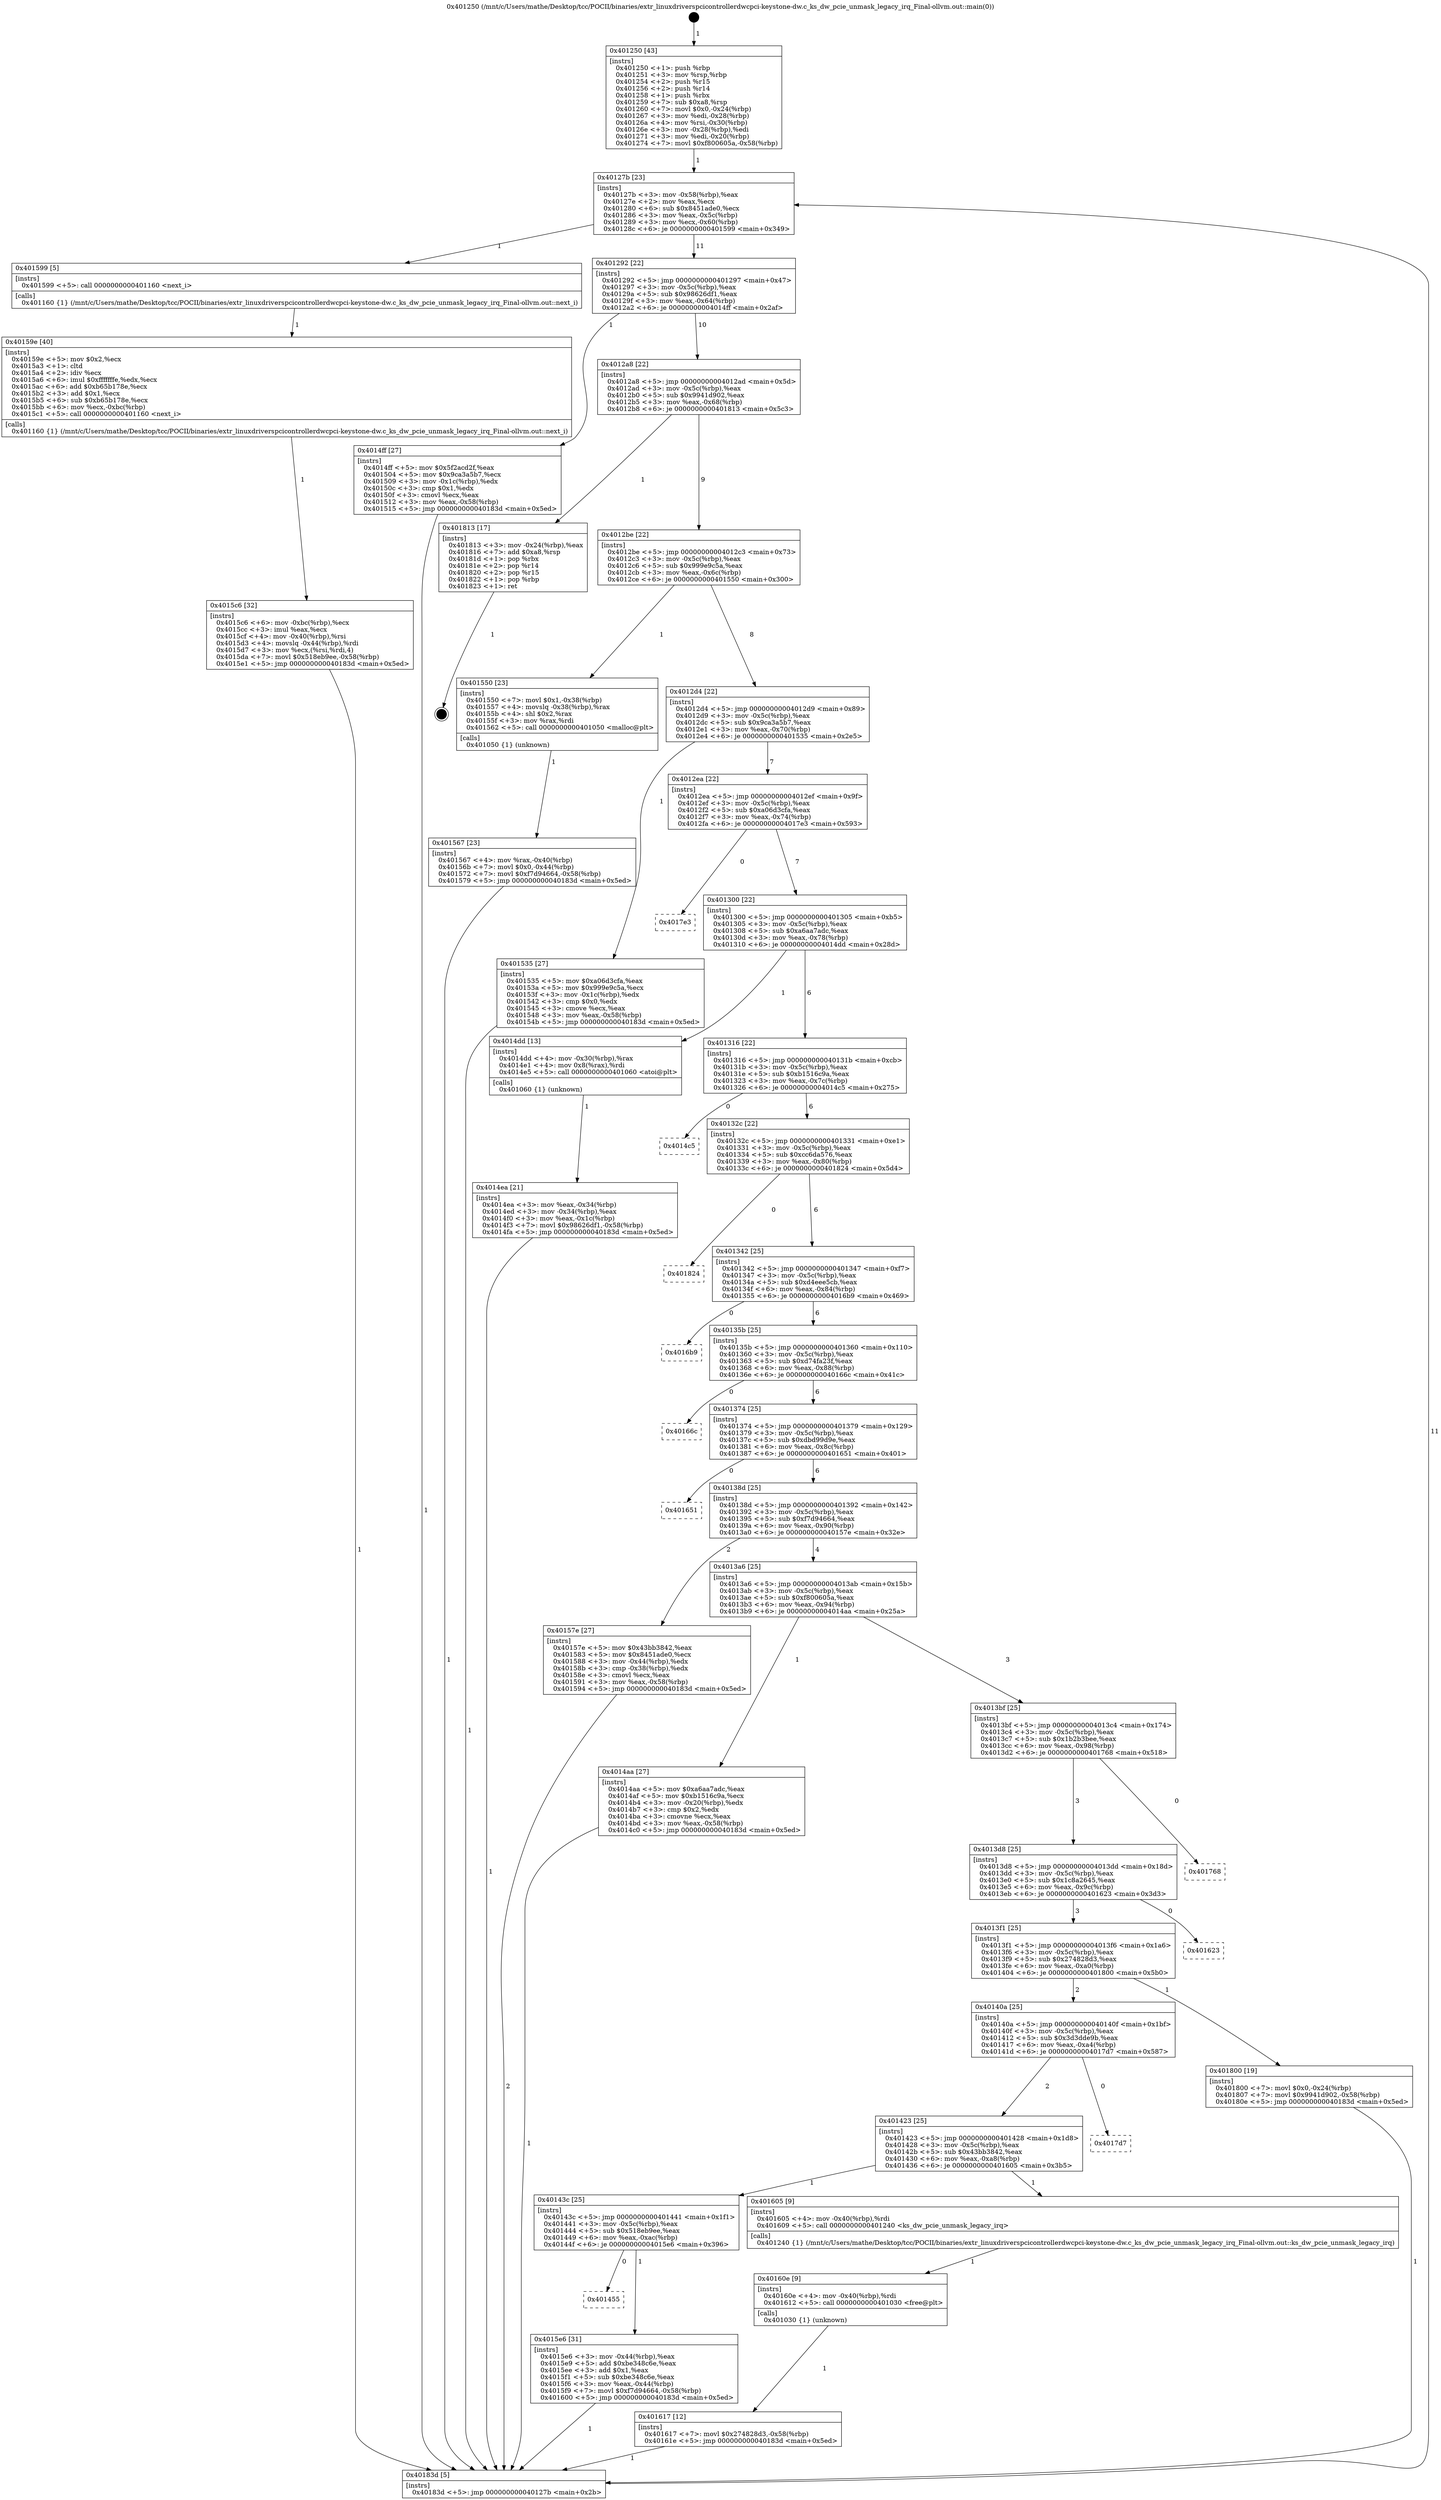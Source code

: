 digraph "0x401250" {
  label = "0x401250 (/mnt/c/Users/mathe/Desktop/tcc/POCII/binaries/extr_linuxdriverspcicontrollerdwcpci-keystone-dw.c_ks_dw_pcie_unmask_legacy_irq_Final-ollvm.out::main(0))"
  labelloc = "t"
  node[shape=record]

  Entry [label="",width=0.3,height=0.3,shape=circle,fillcolor=black,style=filled]
  "0x40127b" [label="{
     0x40127b [23]\l
     | [instrs]\l
     &nbsp;&nbsp;0x40127b \<+3\>: mov -0x58(%rbp),%eax\l
     &nbsp;&nbsp;0x40127e \<+2\>: mov %eax,%ecx\l
     &nbsp;&nbsp;0x401280 \<+6\>: sub $0x8451ade0,%ecx\l
     &nbsp;&nbsp;0x401286 \<+3\>: mov %eax,-0x5c(%rbp)\l
     &nbsp;&nbsp;0x401289 \<+3\>: mov %ecx,-0x60(%rbp)\l
     &nbsp;&nbsp;0x40128c \<+6\>: je 0000000000401599 \<main+0x349\>\l
  }"]
  "0x401599" [label="{
     0x401599 [5]\l
     | [instrs]\l
     &nbsp;&nbsp;0x401599 \<+5\>: call 0000000000401160 \<next_i\>\l
     | [calls]\l
     &nbsp;&nbsp;0x401160 \{1\} (/mnt/c/Users/mathe/Desktop/tcc/POCII/binaries/extr_linuxdriverspcicontrollerdwcpci-keystone-dw.c_ks_dw_pcie_unmask_legacy_irq_Final-ollvm.out::next_i)\l
  }"]
  "0x401292" [label="{
     0x401292 [22]\l
     | [instrs]\l
     &nbsp;&nbsp;0x401292 \<+5\>: jmp 0000000000401297 \<main+0x47\>\l
     &nbsp;&nbsp;0x401297 \<+3\>: mov -0x5c(%rbp),%eax\l
     &nbsp;&nbsp;0x40129a \<+5\>: sub $0x98626df1,%eax\l
     &nbsp;&nbsp;0x40129f \<+3\>: mov %eax,-0x64(%rbp)\l
     &nbsp;&nbsp;0x4012a2 \<+6\>: je 00000000004014ff \<main+0x2af\>\l
  }"]
  Exit [label="",width=0.3,height=0.3,shape=circle,fillcolor=black,style=filled,peripheries=2]
  "0x4014ff" [label="{
     0x4014ff [27]\l
     | [instrs]\l
     &nbsp;&nbsp;0x4014ff \<+5\>: mov $0x5f2acd2f,%eax\l
     &nbsp;&nbsp;0x401504 \<+5\>: mov $0x9ca3a5b7,%ecx\l
     &nbsp;&nbsp;0x401509 \<+3\>: mov -0x1c(%rbp),%edx\l
     &nbsp;&nbsp;0x40150c \<+3\>: cmp $0x1,%edx\l
     &nbsp;&nbsp;0x40150f \<+3\>: cmovl %ecx,%eax\l
     &nbsp;&nbsp;0x401512 \<+3\>: mov %eax,-0x58(%rbp)\l
     &nbsp;&nbsp;0x401515 \<+5\>: jmp 000000000040183d \<main+0x5ed\>\l
  }"]
  "0x4012a8" [label="{
     0x4012a8 [22]\l
     | [instrs]\l
     &nbsp;&nbsp;0x4012a8 \<+5\>: jmp 00000000004012ad \<main+0x5d\>\l
     &nbsp;&nbsp;0x4012ad \<+3\>: mov -0x5c(%rbp),%eax\l
     &nbsp;&nbsp;0x4012b0 \<+5\>: sub $0x9941d902,%eax\l
     &nbsp;&nbsp;0x4012b5 \<+3\>: mov %eax,-0x68(%rbp)\l
     &nbsp;&nbsp;0x4012b8 \<+6\>: je 0000000000401813 \<main+0x5c3\>\l
  }"]
  "0x401617" [label="{
     0x401617 [12]\l
     | [instrs]\l
     &nbsp;&nbsp;0x401617 \<+7\>: movl $0x274828d3,-0x58(%rbp)\l
     &nbsp;&nbsp;0x40161e \<+5\>: jmp 000000000040183d \<main+0x5ed\>\l
  }"]
  "0x401813" [label="{
     0x401813 [17]\l
     | [instrs]\l
     &nbsp;&nbsp;0x401813 \<+3\>: mov -0x24(%rbp),%eax\l
     &nbsp;&nbsp;0x401816 \<+7\>: add $0xa8,%rsp\l
     &nbsp;&nbsp;0x40181d \<+1\>: pop %rbx\l
     &nbsp;&nbsp;0x40181e \<+2\>: pop %r14\l
     &nbsp;&nbsp;0x401820 \<+2\>: pop %r15\l
     &nbsp;&nbsp;0x401822 \<+1\>: pop %rbp\l
     &nbsp;&nbsp;0x401823 \<+1\>: ret\l
  }"]
  "0x4012be" [label="{
     0x4012be [22]\l
     | [instrs]\l
     &nbsp;&nbsp;0x4012be \<+5\>: jmp 00000000004012c3 \<main+0x73\>\l
     &nbsp;&nbsp;0x4012c3 \<+3\>: mov -0x5c(%rbp),%eax\l
     &nbsp;&nbsp;0x4012c6 \<+5\>: sub $0x999e9c5a,%eax\l
     &nbsp;&nbsp;0x4012cb \<+3\>: mov %eax,-0x6c(%rbp)\l
     &nbsp;&nbsp;0x4012ce \<+6\>: je 0000000000401550 \<main+0x300\>\l
  }"]
  "0x40160e" [label="{
     0x40160e [9]\l
     | [instrs]\l
     &nbsp;&nbsp;0x40160e \<+4\>: mov -0x40(%rbp),%rdi\l
     &nbsp;&nbsp;0x401612 \<+5\>: call 0000000000401030 \<free@plt\>\l
     | [calls]\l
     &nbsp;&nbsp;0x401030 \{1\} (unknown)\l
  }"]
  "0x401550" [label="{
     0x401550 [23]\l
     | [instrs]\l
     &nbsp;&nbsp;0x401550 \<+7\>: movl $0x1,-0x38(%rbp)\l
     &nbsp;&nbsp;0x401557 \<+4\>: movslq -0x38(%rbp),%rax\l
     &nbsp;&nbsp;0x40155b \<+4\>: shl $0x2,%rax\l
     &nbsp;&nbsp;0x40155f \<+3\>: mov %rax,%rdi\l
     &nbsp;&nbsp;0x401562 \<+5\>: call 0000000000401050 \<malloc@plt\>\l
     | [calls]\l
     &nbsp;&nbsp;0x401050 \{1\} (unknown)\l
  }"]
  "0x4012d4" [label="{
     0x4012d4 [22]\l
     | [instrs]\l
     &nbsp;&nbsp;0x4012d4 \<+5\>: jmp 00000000004012d9 \<main+0x89\>\l
     &nbsp;&nbsp;0x4012d9 \<+3\>: mov -0x5c(%rbp),%eax\l
     &nbsp;&nbsp;0x4012dc \<+5\>: sub $0x9ca3a5b7,%eax\l
     &nbsp;&nbsp;0x4012e1 \<+3\>: mov %eax,-0x70(%rbp)\l
     &nbsp;&nbsp;0x4012e4 \<+6\>: je 0000000000401535 \<main+0x2e5\>\l
  }"]
  "0x401455" [label="{
     0x401455\l
  }", style=dashed]
  "0x401535" [label="{
     0x401535 [27]\l
     | [instrs]\l
     &nbsp;&nbsp;0x401535 \<+5\>: mov $0xa06d3cfa,%eax\l
     &nbsp;&nbsp;0x40153a \<+5\>: mov $0x999e9c5a,%ecx\l
     &nbsp;&nbsp;0x40153f \<+3\>: mov -0x1c(%rbp),%edx\l
     &nbsp;&nbsp;0x401542 \<+3\>: cmp $0x0,%edx\l
     &nbsp;&nbsp;0x401545 \<+3\>: cmove %ecx,%eax\l
     &nbsp;&nbsp;0x401548 \<+3\>: mov %eax,-0x58(%rbp)\l
     &nbsp;&nbsp;0x40154b \<+5\>: jmp 000000000040183d \<main+0x5ed\>\l
  }"]
  "0x4012ea" [label="{
     0x4012ea [22]\l
     | [instrs]\l
     &nbsp;&nbsp;0x4012ea \<+5\>: jmp 00000000004012ef \<main+0x9f\>\l
     &nbsp;&nbsp;0x4012ef \<+3\>: mov -0x5c(%rbp),%eax\l
     &nbsp;&nbsp;0x4012f2 \<+5\>: sub $0xa06d3cfa,%eax\l
     &nbsp;&nbsp;0x4012f7 \<+3\>: mov %eax,-0x74(%rbp)\l
     &nbsp;&nbsp;0x4012fa \<+6\>: je 00000000004017e3 \<main+0x593\>\l
  }"]
  "0x4015e6" [label="{
     0x4015e6 [31]\l
     | [instrs]\l
     &nbsp;&nbsp;0x4015e6 \<+3\>: mov -0x44(%rbp),%eax\l
     &nbsp;&nbsp;0x4015e9 \<+5\>: add $0xbe348c6e,%eax\l
     &nbsp;&nbsp;0x4015ee \<+3\>: add $0x1,%eax\l
     &nbsp;&nbsp;0x4015f1 \<+5\>: sub $0xbe348c6e,%eax\l
     &nbsp;&nbsp;0x4015f6 \<+3\>: mov %eax,-0x44(%rbp)\l
     &nbsp;&nbsp;0x4015f9 \<+7\>: movl $0xf7d94664,-0x58(%rbp)\l
     &nbsp;&nbsp;0x401600 \<+5\>: jmp 000000000040183d \<main+0x5ed\>\l
  }"]
  "0x4017e3" [label="{
     0x4017e3\l
  }", style=dashed]
  "0x401300" [label="{
     0x401300 [22]\l
     | [instrs]\l
     &nbsp;&nbsp;0x401300 \<+5\>: jmp 0000000000401305 \<main+0xb5\>\l
     &nbsp;&nbsp;0x401305 \<+3\>: mov -0x5c(%rbp),%eax\l
     &nbsp;&nbsp;0x401308 \<+5\>: sub $0xa6aa7adc,%eax\l
     &nbsp;&nbsp;0x40130d \<+3\>: mov %eax,-0x78(%rbp)\l
     &nbsp;&nbsp;0x401310 \<+6\>: je 00000000004014dd \<main+0x28d\>\l
  }"]
  "0x40143c" [label="{
     0x40143c [25]\l
     | [instrs]\l
     &nbsp;&nbsp;0x40143c \<+5\>: jmp 0000000000401441 \<main+0x1f1\>\l
     &nbsp;&nbsp;0x401441 \<+3\>: mov -0x5c(%rbp),%eax\l
     &nbsp;&nbsp;0x401444 \<+5\>: sub $0x518eb9ee,%eax\l
     &nbsp;&nbsp;0x401449 \<+6\>: mov %eax,-0xac(%rbp)\l
     &nbsp;&nbsp;0x40144f \<+6\>: je 00000000004015e6 \<main+0x396\>\l
  }"]
  "0x4014dd" [label="{
     0x4014dd [13]\l
     | [instrs]\l
     &nbsp;&nbsp;0x4014dd \<+4\>: mov -0x30(%rbp),%rax\l
     &nbsp;&nbsp;0x4014e1 \<+4\>: mov 0x8(%rax),%rdi\l
     &nbsp;&nbsp;0x4014e5 \<+5\>: call 0000000000401060 \<atoi@plt\>\l
     | [calls]\l
     &nbsp;&nbsp;0x401060 \{1\} (unknown)\l
  }"]
  "0x401316" [label="{
     0x401316 [22]\l
     | [instrs]\l
     &nbsp;&nbsp;0x401316 \<+5\>: jmp 000000000040131b \<main+0xcb\>\l
     &nbsp;&nbsp;0x40131b \<+3\>: mov -0x5c(%rbp),%eax\l
     &nbsp;&nbsp;0x40131e \<+5\>: sub $0xb1516c9a,%eax\l
     &nbsp;&nbsp;0x401323 \<+3\>: mov %eax,-0x7c(%rbp)\l
     &nbsp;&nbsp;0x401326 \<+6\>: je 00000000004014c5 \<main+0x275\>\l
  }"]
  "0x401605" [label="{
     0x401605 [9]\l
     | [instrs]\l
     &nbsp;&nbsp;0x401605 \<+4\>: mov -0x40(%rbp),%rdi\l
     &nbsp;&nbsp;0x401609 \<+5\>: call 0000000000401240 \<ks_dw_pcie_unmask_legacy_irq\>\l
     | [calls]\l
     &nbsp;&nbsp;0x401240 \{1\} (/mnt/c/Users/mathe/Desktop/tcc/POCII/binaries/extr_linuxdriverspcicontrollerdwcpci-keystone-dw.c_ks_dw_pcie_unmask_legacy_irq_Final-ollvm.out::ks_dw_pcie_unmask_legacy_irq)\l
  }"]
  "0x4014c5" [label="{
     0x4014c5\l
  }", style=dashed]
  "0x40132c" [label="{
     0x40132c [22]\l
     | [instrs]\l
     &nbsp;&nbsp;0x40132c \<+5\>: jmp 0000000000401331 \<main+0xe1\>\l
     &nbsp;&nbsp;0x401331 \<+3\>: mov -0x5c(%rbp),%eax\l
     &nbsp;&nbsp;0x401334 \<+5\>: sub $0xcc6da576,%eax\l
     &nbsp;&nbsp;0x401339 \<+3\>: mov %eax,-0x80(%rbp)\l
     &nbsp;&nbsp;0x40133c \<+6\>: je 0000000000401824 \<main+0x5d4\>\l
  }"]
  "0x401423" [label="{
     0x401423 [25]\l
     | [instrs]\l
     &nbsp;&nbsp;0x401423 \<+5\>: jmp 0000000000401428 \<main+0x1d8\>\l
     &nbsp;&nbsp;0x401428 \<+3\>: mov -0x5c(%rbp),%eax\l
     &nbsp;&nbsp;0x40142b \<+5\>: sub $0x43bb3842,%eax\l
     &nbsp;&nbsp;0x401430 \<+6\>: mov %eax,-0xa8(%rbp)\l
     &nbsp;&nbsp;0x401436 \<+6\>: je 0000000000401605 \<main+0x3b5\>\l
  }"]
  "0x401824" [label="{
     0x401824\l
  }", style=dashed]
  "0x401342" [label="{
     0x401342 [25]\l
     | [instrs]\l
     &nbsp;&nbsp;0x401342 \<+5\>: jmp 0000000000401347 \<main+0xf7\>\l
     &nbsp;&nbsp;0x401347 \<+3\>: mov -0x5c(%rbp),%eax\l
     &nbsp;&nbsp;0x40134a \<+5\>: sub $0xd4eee5cb,%eax\l
     &nbsp;&nbsp;0x40134f \<+6\>: mov %eax,-0x84(%rbp)\l
     &nbsp;&nbsp;0x401355 \<+6\>: je 00000000004016b9 \<main+0x469\>\l
  }"]
  "0x4017d7" [label="{
     0x4017d7\l
  }", style=dashed]
  "0x4016b9" [label="{
     0x4016b9\l
  }", style=dashed]
  "0x40135b" [label="{
     0x40135b [25]\l
     | [instrs]\l
     &nbsp;&nbsp;0x40135b \<+5\>: jmp 0000000000401360 \<main+0x110\>\l
     &nbsp;&nbsp;0x401360 \<+3\>: mov -0x5c(%rbp),%eax\l
     &nbsp;&nbsp;0x401363 \<+5\>: sub $0xd74fa23f,%eax\l
     &nbsp;&nbsp;0x401368 \<+6\>: mov %eax,-0x88(%rbp)\l
     &nbsp;&nbsp;0x40136e \<+6\>: je 000000000040166c \<main+0x41c\>\l
  }"]
  "0x40140a" [label="{
     0x40140a [25]\l
     | [instrs]\l
     &nbsp;&nbsp;0x40140a \<+5\>: jmp 000000000040140f \<main+0x1bf\>\l
     &nbsp;&nbsp;0x40140f \<+3\>: mov -0x5c(%rbp),%eax\l
     &nbsp;&nbsp;0x401412 \<+5\>: sub $0x3d3dde9b,%eax\l
     &nbsp;&nbsp;0x401417 \<+6\>: mov %eax,-0xa4(%rbp)\l
     &nbsp;&nbsp;0x40141d \<+6\>: je 00000000004017d7 \<main+0x587\>\l
  }"]
  "0x40166c" [label="{
     0x40166c\l
  }", style=dashed]
  "0x401374" [label="{
     0x401374 [25]\l
     | [instrs]\l
     &nbsp;&nbsp;0x401374 \<+5\>: jmp 0000000000401379 \<main+0x129\>\l
     &nbsp;&nbsp;0x401379 \<+3\>: mov -0x5c(%rbp),%eax\l
     &nbsp;&nbsp;0x40137c \<+5\>: sub $0xdbd99d9e,%eax\l
     &nbsp;&nbsp;0x401381 \<+6\>: mov %eax,-0x8c(%rbp)\l
     &nbsp;&nbsp;0x401387 \<+6\>: je 0000000000401651 \<main+0x401\>\l
  }"]
  "0x401800" [label="{
     0x401800 [19]\l
     | [instrs]\l
     &nbsp;&nbsp;0x401800 \<+7\>: movl $0x0,-0x24(%rbp)\l
     &nbsp;&nbsp;0x401807 \<+7\>: movl $0x9941d902,-0x58(%rbp)\l
     &nbsp;&nbsp;0x40180e \<+5\>: jmp 000000000040183d \<main+0x5ed\>\l
  }"]
  "0x401651" [label="{
     0x401651\l
  }", style=dashed]
  "0x40138d" [label="{
     0x40138d [25]\l
     | [instrs]\l
     &nbsp;&nbsp;0x40138d \<+5\>: jmp 0000000000401392 \<main+0x142\>\l
     &nbsp;&nbsp;0x401392 \<+3\>: mov -0x5c(%rbp),%eax\l
     &nbsp;&nbsp;0x401395 \<+5\>: sub $0xf7d94664,%eax\l
     &nbsp;&nbsp;0x40139a \<+6\>: mov %eax,-0x90(%rbp)\l
     &nbsp;&nbsp;0x4013a0 \<+6\>: je 000000000040157e \<main+0x32e\>\l
  }"]
  "0x4013f1" [label="{
     0x4013f1 [25]\l
     | [instrs]\l
     &nbsp;&nbsp;0x4013f1 \<+5\>: jmp 00000000004013f6 \<main+0x1a6\>\l
     &nbsp;&nbsp;0x4013f6 \<+3\>: mov -0x5c(%rbp),%eax\l
     &nbsp;&nbsp;0x4013f9 \<+5\>: sub $0x274828d3,%eax\l
     &nbsp;&nbsp;0x4013fe \<+6\>: mov %eax,-0xa0(%rbp)\l
     &nbsp;&nbsp;0x401404 \<+6\>: je 0000000000401800 \<main+0x5b0\>\l
  }"]
  "0x40157e" [label="{
     0x40157e [27]\l
     | [instrs]\l
     &nbsp;&nbsp;0x40157e \<+5\>: mov $0x43bb3842,%eax\l
     &nbsp;&nbsp;0x401583 \<+5\>: mov $0x8451ade0,%ecx\l
     &nbsp;&nbsp;0x401588 \<+3\>: mov -0x44(%rbp),%edx\l
     &nbsp;&nbsp;0x40158b \<+3\>: cmp -0x38(%rbp),%edx\l
     &nbsp;&nbsp;0x40158e \<+3\>: cmovl %ecx,%eax\l
     &nbsp;&nbsp;0x401591 \<+3\>: mov %eax,-0x58(%rbp)\l
     &nbsp;&nbsp;0x401594 \<+5\>: jmp 000000000040183d \<main+0x5ed\>\l
  }"]
  "0x4013a6" [label="{
     0x4013a6 [25]\l
     | [instrs]\l
     &nbsp;&nbsp;0x4013a6 \<+5\>: jmp 00000000004013ab \<main+0x15b\>\l
     &nbsp;&nbsp;0x4013ab \<+3\>: mov -0x5c(%rbp),%eax\l
     &nbsp;&nbsp;0x4013ae \<+5\>: sub $0xf800605a,%eax\l
     &nbsp;&nbsp;0x4013b3 \<+6\>: mov %eax,-0x94(%rbp)\l
     &nbsp;&nbsp;0x4013b9 \<+6\>: je 00000000004014aa \<main+0x25a\>\l
  }"]
  "0x401623" [label="{
     0x401623\l
  }", style=dashed]
  "0x4014aa" [label="{
     0x4014aa [27]\l
     | [instrs]\l
     &nbsp;&nbsp;0x4014aa \<+5\>: mov $0xa6aa7adc,%eax\l
     &nbsp;&nbsp;0x4014af \<+5\>: mov $0xb1516c9a,%ecx\l
     &nbsp;&nbsp;0x4014b4 \<+3\>: mov -0x20(%rbp),%edx\l
     &nbsp;&nbsp;0x4014b7 \<+3\>: cmp $0x2,%edx\l
     &nbsp;&nbsp;0x4014ba \<+3\>: cmovne %ecx,%eax\l
     &nbsp;&nbsp;0x4014bd \<+3\>: mov %eax,-0x58(%rbp)\l
     &nbsp;&nbsp;0x4014c0 \<+5\>: jmp 000000000040183d \<main+0x5ed\>\l
  }"]
  "0x4013bf" [label="{
     0x4013bf [25]\l
     | [instrs]\l
     &nbsp;&nbsp;0x4013bf \<+5\>: jmp 00000000004013c4 \<main+0x174\>\l
     &nbsp;&nbsp;0x4013c4 \<+3\>: mov -0x5c(%rbp),%eax\l
     &nbsp;&nbsp;0x4013c7 \<+5\>: sub $0x1b2b3bee,%eax\l
     &nbsp;&nbsp;0x4013cc \<+6\>: mov %eax,-0x98(%rbp)\l
     &nbsp;&nbsp;0x4013d2 \<+6\>: je 0000000000401768 \<main+0x518\>\l
  }"]
  "0x40183d" [label="{
     0x40183d [5]\l
     | [instrs]\l
     &nbsp;&nbsp;0x40183d \<+5\>: jmp 000000000040127b \<main+0x2b\>\l
  }"]
  "0x401250" [label="{
     0x401250 [43]\l
     | [instrs]\l
     &nbsp;&nbsp;0x401250 \<+1\>: push %rbp\l
     &nbsp;&nbsp;0x401251 \<+3\>: mov %rsp,%rbp\l
     &nbsp;&nbsp;0x401254 \<+2\>: push %r15\l
     &nbsp;&nbsp;0x401256 \<+2\>: push %r14\l
     &nbsp;&nbsp;0x401258 \<+1\>: push %rbx\l
     &nbsp;&nbsp;0x401259 \<+7\>: sub $0xa8,%rsp\l
     &nbsp;&nbsp;0x401260 \<+7\>: movl $0x0,-0x24(%rbp)\l
     &nbsp;&nbsp;0x401267 \<+3\>: mov %edi,-0x28(%rbp)\l
     &nbsp;&nbsp;0x40126a \<+4\>: mov %rsi,-0x30(%rbp)\l
     &nbsp;&nbsp;0x40126e \<+3\>: mov -0x28(%rbp),%edi\l
     &nbsp;&nbsp;0x401271 \<+3\>: mov %edi,-0x20(%rbp)\l
     &nbsp;&nbsp;0x401274 \<+7\>: movl $0xf800605a,-0x58(%rbp)\l
  }"]
  "0x4014ea" [label="{
     0x4014ea [21]\l
     | [instrs]\l
     &nbsp;&nbsp;0x4014ea \<+3\>: mov %eax,-0x34(%rbp)\l
     &nbsp;&nbsp;0x4014ed \<+3\>: mov -0x34(%rbp),%eax\l
     &nbsp;&nbsp;0x4014f0 \<+3\>: mov %eax,-0x1c(%rbp)\l
     &nbsp;&nbsp;0x4014f3 \<+7\>: movl $0x98626df1,-0x58(%rbp)\l
     &nbsp;&nbsp;0x4014fa \<+5\>: jmp 000000000040183d \<main+0x5ed\>\l
  }"]
  "0x401567" [label="{
     0x401567 [23]\l
     | [instrs]\l
     &nbsp;&nbsp;0x401567 \<+4\>: mov %rax,-0x40(%rbp)\l
     &nbsp;&nbsp;0x40156b \<+7\>: movl $0x0,-0x44(%rbp)\l
     &nbsp;&nbsp;0x401572 \<+7\>: movl $0xf7d94664,-0x58(%rbp)\l
     &nbsp;&nbsp;0x401579 \<+5\>: jmp 000000000040183d \<main+0x5ed\>\l
  }"]
  "0x40159e" [label="{
     0x40159e [40]\l
     | [instrs]\l
     &nbsp;&nbsp;0x40159e \<+5\>: mov $0x2,%ecx\l
     &nbsp;&nbsp;0x4015a3 \<+1\>: cltd\l
     &nbsp;&nbsp;0x4015a4 \<+2\>: idiv %ecx\l
     &nbsp;&nbsp;0x4015a6 \<+6\>: imul $0xfffffffe,%edx,%ecx\l
     &nbsp;&nbsp;0x4015ac \<+6\>: add $0xb65b178e,%ecx\l
     &nbsp;&nbsp;0x4015b2 \<+3\>: add $0x1,%ecx\l
     &nbsp;&nbsp;0x4015b5 \<+6\>: sub $0xb65b178e,%ecx\l
     &nbsp;&nbsp;0x4015bb \<+6\>: mov %ecx,-0xbc(%rbp)\l
     &nbsp;&nbsp;0x4015c1 \<+5\>: call 0000000000401160 \<next_i\>\l
     | [calls]\l
     &nbsp;&nbsp;0x401160 \{1\} (/mnt/c/Users/mathe/Desktop/tcc/POCII/binaries/extr_linuxdriverspcicontrollerdwcpci-keystone-dw.c_ks_dw_pcie_unmask_legacy_irq_Final-ollvm.out::next_i)\l
  }"]
  "0x4015c6" [label="{
     0x4015c6 [32]\l
     | [instrs]\l
     &nbsp;&nbsp;0x4015c6 \<+6\>: mov -0xbc(%rbp),%ecx\l
     &nbsp;&nbsp;0x4015cc \<+3\>: imul %eax,%ecx\l
     &nbsp;&nbsp;0x4015cf \<+4\>: mov -0x40(%rbp),%rsi\l
     &nbsp;&nbsp;0x4015d3 \<+4\>: movslq -0x44(%rbp),%rdi\l
     &nbsp;&nbsp;0x4015d7 \<+3\>: mov %ecx,(%rsi,%rdi,4)\l
     &nbsp;&nbsp;0x4015da \<+7\>: movl $0x518eb9ee,-0x58(%rbp)\l
     &nbsp;&nbsp;0x4015e1 \<+5\>: jmp 000000000040183d \<main+0x5ed\>\l
  }"]
  "0x4013d8" [label="{
     0x4013d8 [25]\l
     | [instrs]\l
     &nbsp;&nbsp;0x4013d8 \<+5\>: jmp 00000000004013dd \<main+0x18d\>\l
     &nbsp;&nbsp;0x4013dd \<+3\>: mov -0x5c(%rbp),%eax\l
     &nbsp;&nbsp;0x4013e0 \<+5\>: sub $0x1c8a2645,%eax\l
     &nbsp;&nbsp;0x4013e5 \<+6\>: mov %eax,-0x9c(%rbp)\l
     &nbsp;&nbsp;0x4013eb \<+6\>: je 0000000000401623 \<main+0x3d3\>\l
  }"]
  "0x401768" [label="{
     0x401768\l
  }", style=dashed]
  Entry -> "0x401250" [label=" 1"]
  "0x40127b" -> "0x401599" [label=" 1"]
  "0x40127b" -> "0x401292" [label=" 11"]
  "0x401813" -> Exit [label=" 1"]
  "0x401292" -> "0x4014ff" [label=" 1"]
  "0x401292" -> "0x4012a8" [label=" 10"]
  "0x401800" -> "0x40183d" [label=" 1"]
  "0x4012a8" -> "0x401813" [label=" 1"]
  "0x4012a8" -> "0x4012be" [label=" 9"]
  "0x401617" -> "0x40183d" [label=" 1"]
  "0x4012be" -> "0x401550" [label=" 1"]
  "0x4012be" -> "0x4012d4" [label=" 8"]
  "0x40160e" -> "0x401617" [label=" 1"]
  "0x4012d4" -> "0x401535" [label=" 1"]
  "0x4012d4" -> "0x4012ea" [label=" 7"]
  "0x401605" -> "0x40160e" [label=" 1"]
  "0x4012ea" -> "0x4017e3" [label=" 0"]
  "0x4012ea" -> "0x401300" [label=" 7"]
  "0x4015e6" -> "0x40183d" [label=" 1"]
  "0x401300" -> "0x4014dd" [label=" 1"]
  "0x401300" -> "0x401316" [label=" 6"]
  "0x40143c" -> "0x4015e6" [label=" 1"]
  "0x401316" -> "0x4014c5" [label=" 0"]
  "0x401316" -> "0x40132c" [label=" 6"]
  "0x40143c" -> "0x401455" [label=" 0"]
  "0x40132c" -> "0x401824" [label=" 0"]
  "0x40132c" -> "0x401342" [label=" 6"]
  "0x401423" -> "0x401605" [label=" 1"]
  "0x401342" -> "0x4016b9" [label=" 0"]
  "0x401342" -> "0x40135b" [label=" 6"]
  "0x401423" -> "0x40143c" [label=" 1"]
  "0x40135b" -> "0x40166c" [label=" 0"]
  "0x40135b" -> "0x401374" [label=" 6"]
  "0x40140a" -> "0x4017d7" [label=" 0"]
  "0x401374" -> "0x401651" [label=" 0"]
  "0x401374" -> "0x40138d" [label=" 6"]
  "0x40140a" -> "0x401423" [label=" 2"]
  "0x40138d" -> "0x40157e" [label=" 2"]
  "0x40138d" -> "0x4013a6" [label=" 4"]
  "0x4013f1" -> "0x401800" [label=" 1"]
  "0x4013a6" -> "0x4014aa" [label=" 1"]
  "0x4013a6" -> "0x4013bf" [label=" 3"]
  "0x4014aa" -> "0x40183d" [label=" 1"]
  "0x401250" -> "0x40127b" [label=" 1"]
  "0x40183d" -> "0x40127b" [label=" 11"]
  "0x4014dd" -> "0x4014ea" [label=" 1"]
  "0x4014ea" -> "0x40183d" [label=" 1"]
  "0x4014ff" -> "0x40183d" [label=" 1"]
  "0x401535" -> "0x40183d" [label=" 1"]
  "0x401550" -> "0x401567" [label=" 1"]
  "0x401567" -> "0x40183d" [label=" 1"]
  "0x40157e" -> "0x40183d" [label=" 2"]
  "0x401599" -> "0x40159e" [label=" 1"]
  "0x40159e" -> "0x4015c6" [label=" 1"]
  "0x4015c6" -> "0x40183d" [label=" 1"]
  "0x4013f1" -> "0x40140a" [label=" 2"]
  "0x4013bf" -> "0x401768" [label=" 0"]
  "0x4013bf" -> "0x4013d8" [label=" 3"]
  "0x4013d8" -> "0x4013f1" [label=" 3"]
  "0x4013d8" -> "0x401623" [label=" 0"]
}
